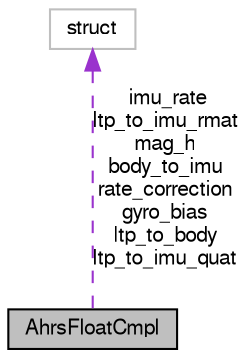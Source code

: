 digraph "AhrsFloatCmpl"
{
  edge [fontname="FreeSans",fontsize="10",labelfontname="FreeSans",labelfontsize="10"];
  node [fontname="FreeSans",fontsize="10",shape=record];
  Node1 [label="AhrsFloatCmpl",height=0.2,width=0.4,color="black", fillcolor="grey75", style="filled", fontcolor="black"];
  Node2 -> Node1 [dir="back",color="darkorchid3",fontsize="10",style="dashed",label=" imu_rate\nltp_to_imu_rmat\nmag_h\nbody_to_imu\nrate_correction\ngyro_bias\nltp_to_body\nltp_to_imu_quat" ,fontname="FreeSans"];
  Node2 [label="struct",height=0.2,width=0.4,color="grey75", fillcolor="white", style="filled"];
}
